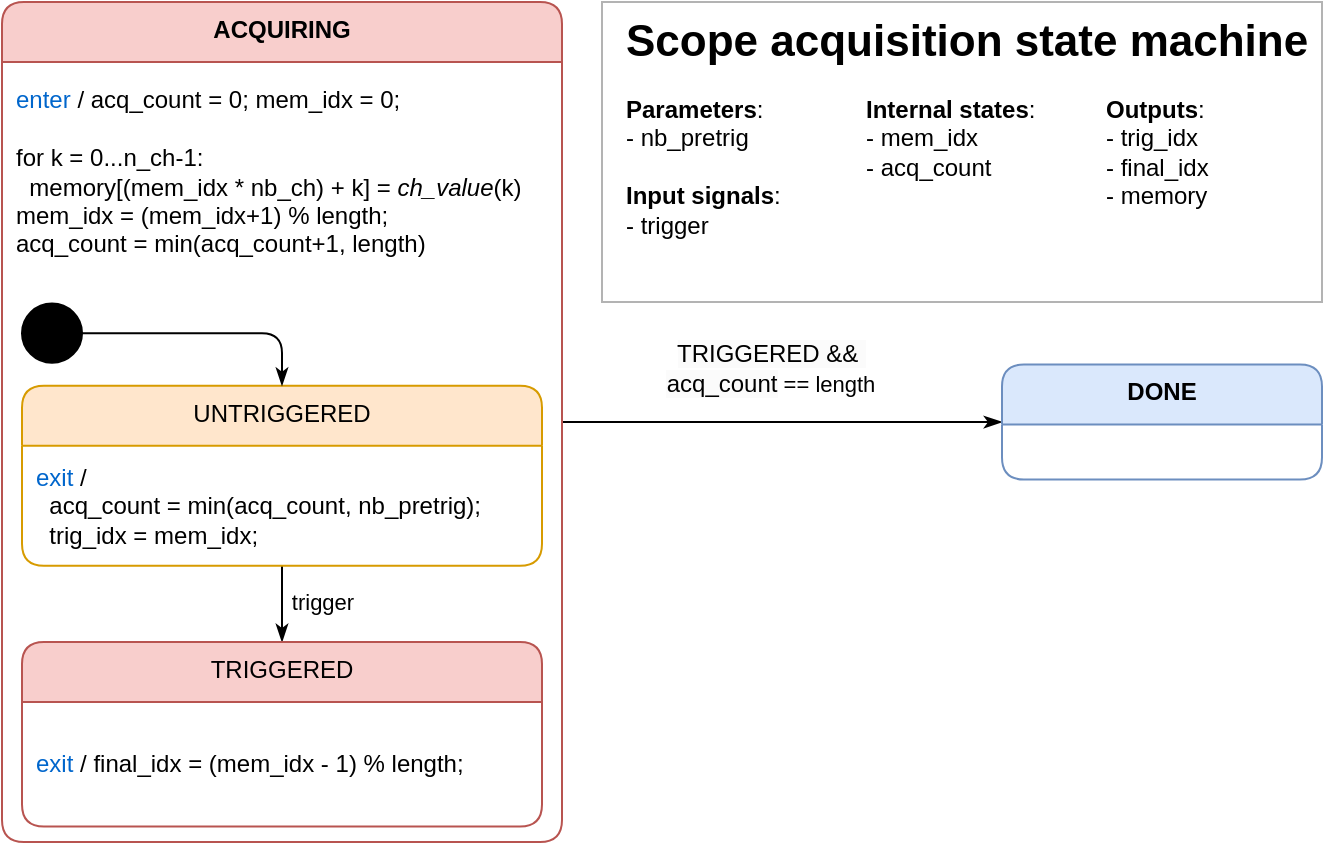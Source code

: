 <mxfile version="26.1.1">
  <diagram name="Page-1" id="ubdnFoYASXTFg7XVKmFx">
    <mxGraphModel dx="1145" dy="687" grid="1" gridSize="10" guides="1" tooltips="1" connect="1" arrows="1" fold="1" page="1" pageScale="1" pageWidth="1169" pageHeight="827" math="0" shadow="0">
      <root>
        <mxCell id="0" />
        <mxCell id="1" parent="0" />
        <mxCell id="XfjDV102wuBuhjAEdOXj-43" value="" style="rounded=0;whiteSpace=wrap;html=1;fontFamily=Helvetica;fontSize=11;labelBackgroundColor=default;strokeColor=#B3B3B3;container=1;collapsible=0;recursiveResize=0;fillColor=none;" parent="1" vertex="1">
          <mxGeometry x="360" y="120" width="360" height="150" as="geometry" />
        </mxCell>
        <mxCell id="XfjDV102wuBuhjAEdOXj-42" value="&lt;h1 style=&quot;margin-top: 0px;&quot;&gt;Scope acquisition state machine&lt;/h1&gt;" style="text;html=1;whiteSpace=wrap;overflow=hidden;rounded=0;fontFamily=Helvetica;fontSize=11;fontColor=default;labelBackgroundColor=default;" parent="XfjDV102wuBuhjAEdOXj-43" vertex="1">
          <mxGeometry x="10" width="350" height="60" as="geometry" />
        </mxCell>
        <mxCell id="XfjDV102wuBuhjAEdOXj-37" value="&lt;div&gt;&lt;b&gt;Parameters&lt;/b&gt;:&amp;nbsp;&lt;/div&gt;&lt;div&gt;- nb_pretrig&lt;/div&gt;&lt;div&gt;&lt;br&gt;&lt;/div&gt;&lt;b&gt;Input signals&lt;/b&gt;:&lt;div&gt;- trigger&lt;/div&gt;" style="text;html=1;align=left;verticalAlign=top;whiteSpace=wrap;rounded=0;fontFamily=Helvetica;fontSize=12;fontColor=default;labelBackgroundColor=default;" parent="XfjDV102wuBuhjAEdOXj-43" vertex="1">
          <mxGeometry x="10" y="40" width="100" height="80" as="geometry" />
        </mxCell>
        <mxCell id="XfjDV102wuBuhjAEdOXj-38" value="&lt;div&gt;&lt;span style=&quot;background-color: light-dark(#ffffff, var(--ge-dark-color, #121212)); color: light-dark(rgb(0, 0, 0), rgb(255, 255, 255));&quot;&gt;&lt;font&gt;&lt;b&gt;Internal states&lt;/b&gt;:&lt;/font&gt;&lt;/span&gt;&lt;/div&gt;&lt;div&gt;&lt;div&gt;&lt;font&gt;- mem_idx&lt;/font&gt;&lt;/div&gt;&lt;div&gt;&lt;font&gt;-&amp;nbsp;&lt;/font&gt;&lt;span style=&quot;background-color: light-dark(#ffffff, var(--ge-dark-color, #121212)); color: light-dark(rgb(0, 0, 0), rgb(255, 255, 255));&quot;&gt;acq_count&lt;/span&gt;&lt;/div&gt;&lt;/div&gt;&lt;div&gt;&lt;span style=&quot;background-color: light-dark(#ffffff, var(--ge-dark-color, #121212)); color: light-dark(rgb(0, 0, 0), rgb(255, 255, 255));&quot;&gt;&lt;br&gt;&lt;/span&gt;&lt;/div&gt;" style="text;html=1;align=left;verticalAlign=top;whiteSpace=wrap;rounded=0;fontFamily=Helvetica;fontSize=12;fontColor=default;labelBackgroundColor=default;" parent="XfjDV102wuBuhjAEdOXj-43" vertex="1">
          <mxGeometry x="130" y="40" width="100" height="80" as="geometry" />
        </mxCell>
        <mxCell id="XfjDV102wuBuhjAEdOXj-40" value="&lt;div&gt;&lt;b style=&quot;background-color: light-dark(#ffffff, var(--ge-dark-color, #121212)); color: light-dark(rgb(0, 0, 0), rgb(255, 255, 255));&quot;&gt;Outputs&lt;/b&gt;&lt;span style=&quot;background-color: light-dark(#ffffff, var(--ge-dark-color, #121212)); color: light-dark(rgb(0, 0, 0), rgb(255, 255, 255));&quot;&gt;:&amp;nbsp;&lt;/span&gt;&lt;/div&gt;&lt;div&gt;&lt;div&gt;&lt;div&gt;- trig_idx&lt;/div&gt;&lt;/div&gt;&lt;div&gt;&lt;span style=&quot;background-color: light-dark(#ffffff, var(--ge-dark-color, #121212)); color: light-dark(rgb(0, 0, 0), rgb(255, 255, 255));&quot;&gt;&lt;font&gt;- final_idx&lt;/font&gt;&lt;/span&gt;&lt;/div&gt;&lt;div&gt;&lt;span style=&quot;background-color: light-dark(#ffffff, var(--ge-dark-color, #121212)); color: light-dark(rgb(0, 0, 0), rgb(255, 255, 255));&quot;&gt;- memory&lt;/span&gt;&lt;/div&gt;&lt;/div&gt;" style="text;html=1;align=left;verticalAlign=top;whiteSpace=wrap;rounded=0;fontFamily=Helvetica;fontSize=12;fontColor=default;labelBackgroundColor=default;" parent="XfjDV102wuBuhjAEdOXj-43" vertex="1">
          <mxGeometry x="250" y="40" width="100" height="80" as="geometry" />
        </mxCell>
        <mxCell id="XfjDV102wuBuhjAEdOXj-28" style="edgeStyle=orthogonalEdgeStyle;rounded=1;orthogonalLoop=1;jettySize=auto;html=1;endArrow=classicThin;endFill=1;curved=0;" parent="1" source="XfjDV102wuBuhjAEdOXj-1" target="XfjDV102wuBuhjAEdOXj-15" edge="1">
          <mxGeometry relative="1" as="geometry" />
        </mxCell>
        <mxCell id="XfjDV102wuBuhjAEdOXj-29" value="&lt;span style=&quot;font-size: 12px; text-wrap-mode: wrap; background-color: rgb(251, 251, 251);&quot;&gt;TRIGGERED &amp;amp;&amp;amp;&amp;nbsp;&lt;br&gt;&lt;/span&gt;&lt;div&gt;&lt;span style=&quot;background-color: rgb(251, 251, 251); font-size: 12px; text-align: left; text-wrap-mode: wrap; color: light-dark(rgb(0, 0, 0), rgb(255, 255, 255));&quot;&gt;acq_count&lt;/span&gt;&amp;nbsp;== length&lt;/div&gt;" style="edgeLabel;html=1;align=center;verticalAlign=middle;resizable=0;points=[];" parent="XfjDV102wuBuhjAEdOXj-28" vertex="1" connectable="0">
          <mxGeometry x="-0.668" relative="1" as="geometry">
            <mxPoint x="67" y="-27" as="offset" />
          </mxGeometry>
        </mxCell>
        <mxCell id="XfjDV102wuBuhjAEdOXj-1" value="ACQUIRING" style="swimlane;fontStyle=1;align=center;verticalAlign=top;childLayout=stackLayout;horizontal=1;startSize=30;horizontalStack=0;resizeParent=1;resizeParentMax=0;resizeLast=0;collapsible=1;marginBottom=0;html=1;rounded=1;absoluteArcSize=1;arcSize=22;whiteSpace=wrap;expand=1;fillColor=#f8cecc;strokeColor=#b85450;comic=0;" parent="1" vertex="1">
          <mxGeometry x="60" y="120" width="280" height="420" as="geometry">
            <mxRectangle x="360" y="361" width="100" height="30" as="alternateBounds" />
          </mxGeometry>
        </mxCell>
        <mxCell id="XfjDV102wuBuhjAEdOXj-7" value="&lt;div&gt;&lt;font style=&quot;color: rgb(0, 102, 204);&quot;&gt;enter&lt;/font&gt;&amp;nbsp;/ acq_count = 0;&amp;nbsp;&lt;span style=&quot;background-color: transparent; color: light-dark(rgb(0, 0, 0), rgb(255, 255, 255));&quot;&gt;mem_idx = 0;&lt;/span&gt;&lt;/div&gt;&lt;div&gt;&lt;div&gt;&lt;br&gt;&lt;/div&gt;&lt;div&gt;for k = 0...n_ch-1:&lt;/div&gt;&lt;div&gt;&amp;nbsp; memory[(mem_idx&amp;nbsp;* nb_ch) + k] = &lt;i&gt;ch_&lt;/i&gt;&lt;span style=&quot;background-color: transparent; color: light-dark(rgb(0, 0, 0), rgb(255, 255, 255));&quot;&gt;&lt;i&gt;value&lt;/i&gt;&lt;/span&gt;&lt;span style=&quot;background-color: transparent; color: light-dark(rgb(0, 0, 0), rgb(255, 255, 255));&quot;&gt;(k&lt;/span&gt;&lt;span style=&quot;background-color: transparent; color: light-dark(rgb(0, 0, 0), rgb(255, 255, 255));&quot;&gt;)&lt;/span&gt;&lt;/div&gt;&lt;/div&gt;&lt;div&gt;&lt;span style=&quot;background-color: transparent; color: light-dark(rgb(0, 0, 0), rgb(255, 255, 255));&quot;&gt;mem_idx = (&lt;/span&gt;&lt;span style=&quot;background-color: transparent; color: light-dark(rgb(0, 0, 0), rgb(255, 255, 255));&quot;&gt;mem_idx+1&lt;/span&gt;&lt;span style=&quot;background-color: transparent; color: light-dark(rgb(0, 0, 0), rgb(255, 255, 255));&quot;&gt;) % length;&lt;/span&gt;&lt;/div&gt;&lt;div&gt;&lt;span style=&quot;background-color: transparent; color: light-dark(rgb(0, 0, 0), rgb(255, 255, 255));&quot;&gt;acq_count&lt;/span&gt;&amp;nbsp;= min(&lt;span style=&quot;background-color: transparent; color: light-dark(rgb(0, 0, 0), rgb(255, 255, 255));&quot;&gt;acq_count+1, length)&lt;/span&gt;&lt;/div&gt;" style="fillColor=none;strokeColor=none;align=left;verticalAlign=middle;spacingLeft=5;whiteSpace=wrap;html=1;" parent="XfjDV102wuBuhjAEdOXj-1" vertex="1">
          <mxGeometry y="30" width="280" height="110" as="geometry" />
        </mxCell>
        <mxCell id="XfjDV102wuBuhjAEdOXj-2" value="" style="fillColor=none;strokeColor=none;container=1;collapsible=0;recursiveResize=0;" parent="XfjDV102wuBuhjAEdOXj-1" vertex="1">
          <mxGeometry y="140" width="280" height="280" as="geometry">
            <mxRectangle y="70" width="200" height="40" as="alternateBounds" />
          </mxGeometry>
        </mxCell>
        <mxCell id="XfjDV102wuBuhjAEdOXj-33" style="edgeStyle=orthogonalEdgeStyle;shape=connector;curved=0;rounded=1;orthogonalLoop=1;jettySize=auto;html=1;strokeColor=default;align=center;verticalAlign=middle;fontFamily=Helvetica;fontSize=11;fontColor=default;labelBackgroundColor=default;endArrow=classicThin;endFill=1;" parent="XfjDV102wuBuhjAEdOXj-2" source="XfjDV102wuBuhjAEdOXj-11" target="XfjDV102wuBuhjAEdOXj-23" edge="1">
          <mxGeometry relative="1" as="geometry" />
        </mxCell>
        <mxCell id="XfjDV102wuBuhjAEdOXj-36" value="trigger" style="edgeLabel;html=1;align=center;verticalAlign=middle;resizable=0;points=[];fontFamily=Helvetica;fontSize=11;fontColor=default;labelBackgroundColor=default;" parent="XfjDV102wuBuhjAEdOXj-33" vertex="1" connectable="0">
          <mxGeometry x="0.505" y="1" relative="1" as="geometry">
            <mxPoint x="19" y="-10" as="offset" />
          </mxGeometry>
        </mxCell>
        <mxCell id="XfjDV102wuBuhjAEdOXj-11" value="UNTRIGGERED" style="swimlane;fontStyle=0;align=center;verticalAlign=top;childLayout=stackLayout;horizontal=1;startSize=30;horizontalStack=0;resizeParent=1;resizeParentMax=0;resizeLast=0;collapsible=0;marginBottom=0;html=1;rounded=1;absoluteArcSize=1;arcSize=22;whiteSpace=wrap;expand=1;fillColor=#ffe6cc;strokeColor=#d79b00;" parent="XfjDV102wuBuhjAEdOXj-2" vertex="1">
          <mxGeometry x="10" y="51.85" width="260" height="90" as="geometry" />
        </mxCell>
        <mxCell id="XfjDV102wuBuhjAEdOXj-12" value="&lt;font style=&quot;color: rgb(0, 102, 204);&quot;&gt;exit&lt;/font&gt;&amp;nbsp;/&lt;div&gt;&lt;span style=&quot;background-color: transparent; color: light-dark(rgb(0, 0, 0), rgb(255, 255, 255));&quot;&gt;&amp;nbsp; acq_count&lt;/span&gt;&lt;span style=&quot;background-color: transparent; color: light-dark(rgb(0, 0, 0), rgb(255, 255, 255));&quot;&gt;&amp;nbsp;= min(&lt;/span&gt;&lt;span style=&quot;background-color: transparent; color: light-dark(rgb(0, 0, 0), rgb(255, 255, 255));&quot;&gt;acq_count, nb_&lt;/span&gt;&lt;span style=&quot;background-color: transparent; color: light-dark(rgb(0, 0, 0), rgb(255, 255, 255));&quot;&gt;pretrig);&amp;nbsp;&lt;br&gt;&lt;/span&gt;&lt;span style=&quot;background-color: transparent; color: light-dark(rgb(0, 0, 0), rgb(255, 255, 255));&quot;&gt;&amp;nbsp; trig_idx = mem_idx;&lt;/span&gt;&lt;/div&gt;" style="fillColor=none;strokeColor=none;align=left;verticalAlign=middle;spacingLeft=5;whiteSpace=wrap;html=1;" parent="XfjDV102wuBuhjAEdOXj-11" vertex="1">
          <mxGeometry y="30" width="260" height="60" as="geometry" />
        </mxCell>
        <mxCell id="XfjDV102wuBuhjAEdOXj-23" value="TRIGGERED" style="swimlane;fontStyle=0;align=center;verticalAlign=top;childLayout=stackLayout;horizontal=1;startSize=30;horizontalStack=0;resizeParent=1;resizeParentMax=0;resizeLast=0;collapsible=0;marginBottom=0;html=1;rounded=1;absoluteArcSize=1;arcSize=22;whiteSpace=wrap;expand=1;fillColor=#f8cecc;strokeColor=#b85450;" parent="XfjDV102wuBuhjAEdOXj-2" vertex="1">
          <mxGeometry x="10" y="179.996" width="260" height="92.222" as="geometry" />
        </mxCell>
        <mxCell id="XfjDV102wuBuhjAEdOXj-24" value="&lt;font style=&quot;color: rgb(0, 102, 204);&quot;&gt;exit&lt;/font&gt;&amp;nbsp;/&amp;nbsp;&lt;span style=&quot;background-color: transparent; color: light-dark(rgb(0, 0, 0), rgb(255, 255, 255));&quot;&gt;final_idx =&amp;nbsp;&lt;/span&gt;&lt;span style=&quot;background-color: transparent; color: light-dark(rgb(0, 0, 0), rgb(255, 255, 255));&quot;&gt;(mem_idx&lt;/span&gt;&lt;span style=&quot;background-color: transparent; color: light-dark(rgb(0, 0, 0), rgb(255, 255, 255));&quot;&gt;&amp;nbsp;-&lt;/span&gt;&lt;span style=&quot;background-color: transparent; color: light-dark(rgb(0, 0, 0), rgb(255, 255, 255));&quot;&gt;&amp;nbsp;1) % length;&lt;/span&gt;" style="fillColor=none;strokeColor=none;align=left;verticalAlign=middle;spacingLeft=5;whiteSpace=wrap;html=1;" parent="XfjDV102wuBuhjAEdOXj-23" vertex="1">
          <mxGeometry y="30" width="260" height="62.222" as="geometry" />
        </mxCell>
        <mxCell id="XfjDV102wuBuhjAEdOXj-35" style="edgeStyle=orthogonalEdgeStyle;shape=connector;curved=0;rounded=1;orthogonalLoop=1;jettySize=auto;html=1;strokeColor=default;align=center;verticalAlign=middle;fontFamily=Helvetica;fontSize=11;fontColor=default;labelBackgroundColor=default;endArrow=classicThin;endFill=1;exitX=1;exitY=0.5;exitDx=0;exitDy=0;" parent="XfjDV102wuBuhjAEdOXj-2" source="XfjDV102wuBuhjAEdOXj-34" target="XfjDV102wuBuhjAEdOXj-11" edge="1">
          <mxGeometry relative="1" as="geometry" />
        </mxCell>
        <mxCell id="XfjDV102wuBuhjAEdOXj-34" value="" style="ellipse;fillColor=strokeColor;html=1;fontFamily=Helvetica;fontSize=11;fontColor=default;labelBackgroundColor=default;resizable=0;" parent="XfjDV102wuBuhjAEdOXj-2" vertex="1">
          <mxGeometry x="10" y="10.785" width="30" height="29.6" as="geometry" />
        </mxCell>
        <mxCell id="XfjDV102wuBuhjAEdOXj-15" value="DONE" style="swimlane;fontStyle=1;align=center;verticalAlign=top;childLayout=stackLayout;horizontal=1;startSize=30;horizontalStack=0;resizeParent=1;resizeParentMax=0;resizeLast=0;collapsible=0;marginBottom=0;html=1;rounded=1;absoluteArcSize=1;arcSize=22;whiteSpace=wrap;expand=1;fillColor=#dae8fc;strokeColor=#6c8ebf;" parent="1" vertex="1">
          <mxGeometry x="560" y="301.25" width="160" height="57.5" as="geometry" />
        </mxCell>
      </root>
    </mxGraphModel>
  </diagram>
</mxfile>
